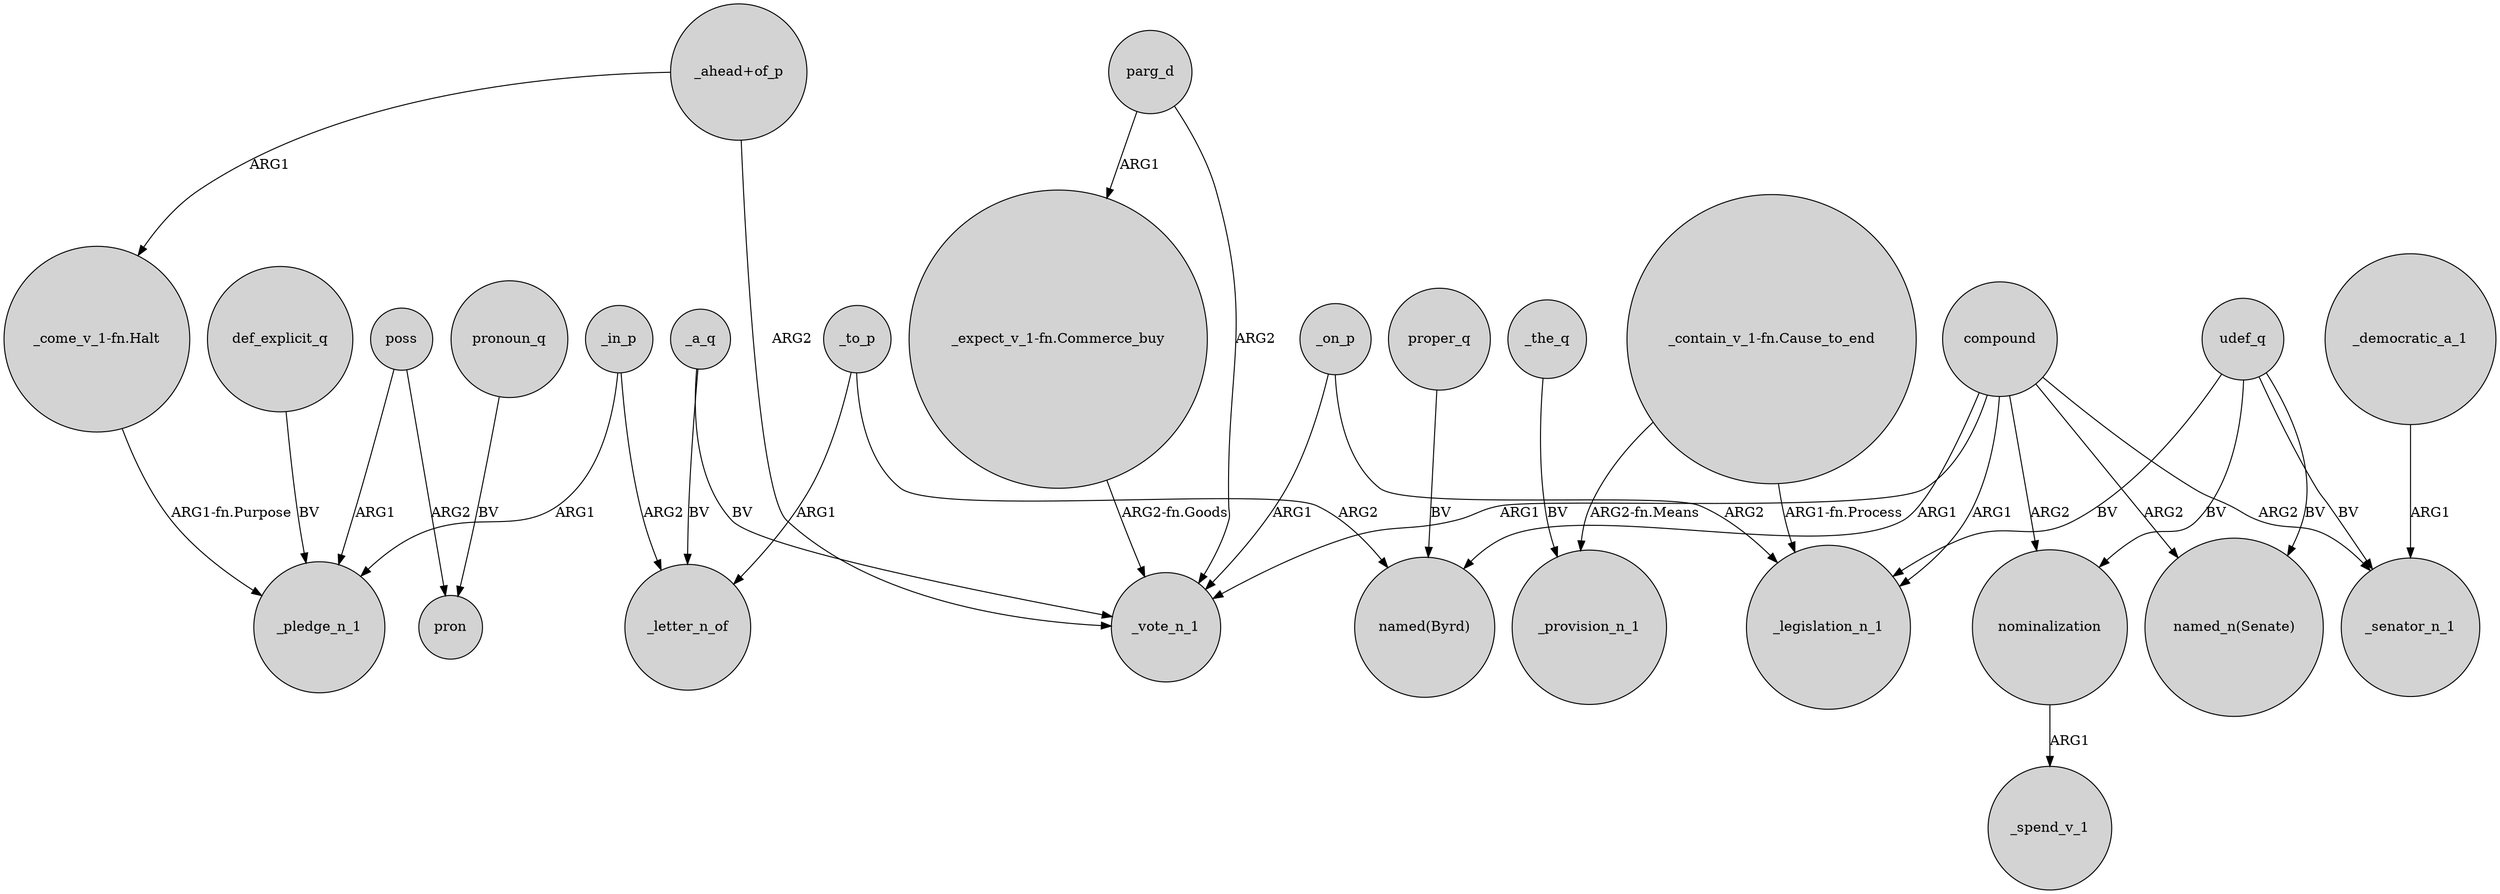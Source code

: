 digraph {
	node [shape=circle style=filled]
	_in_p -> _pledge_n_1 [label=ARG1]
	"_ahead+of_p" -> "_come_v_1-fn.Halt" [label=ARG1]
	_to_p -> "named(Byrd)" [label=ARG2]
	"_contain_v_1-fn.Cause_to_end" -> _provision_n_1 [label="ARG2-fn.Means"]
	_on_p -> _vote_n_1 [label=ARG1]
	"_come_v_1-fn.Halt" -> _pledge_n_1 [label="ARG1-fn.Purpose"]
	_the_q -> _provision_n_1 [label=BV]
	udef_q -> nominalization [label=BV]
	"_expect_v_1-fn.Commerce_buy" -> _vote_n_1 [label="ARG2-fn.Goods"]
	compound -> "named(Byrd)" [label=ARG1]
	compound -> "named_n(Senate)" [label=ARG2]
	_a_q -> _letter_n_of [label=BV]
	udef_q -> _senator_n_1 [label=BV]
	compound -> _senator_n_1 [label=ARG2]
	nominalization -> _spend_v_1 [label=ARG1]
	compound -> nominalization [label=ARG2]
	_democratic_a_1 -> _senator_n_1 [label=ARG1]
	pronoun_q -> pron [label=BV]
	parg_d -> _vote_n_1 [label=ARG2]
	poss -> pron [label=ARG2]
	_on_p -> _legislation_n_1 [label=ARG2]
	udef_q -> _legislation_n_1 [label=BV]
	_in_p -> _letter_n_of [label=ARG2]
	_a_q -> _vote_n_1 [label=BV]
	def_explicit_q -> _pledge_n_1 [label=BV]
	_to_p -> _letter_n_of [label=ARG1]
	poss -> _pledge_n_1 [label=ARG1]
	proper_q -> "named(Byrd)" [label=BV]
	compound -> _vote_n_1 [label=ARG1]
	"_ahead+of_p" -> _vote_n_1 [label=ARG2]
	compound -> _legislation_n_1 [label=ARG1]
	parg_d -> "_expect_v_1-fn.Commerce_buy" [label=ARG1]
	udef_q -> "named_n(Senate)" [label=BV]
	"_contain_v_1-fn.Cause_to_end" -> _legislation_n_1 [label="ARG1-fn.Process"]
}
